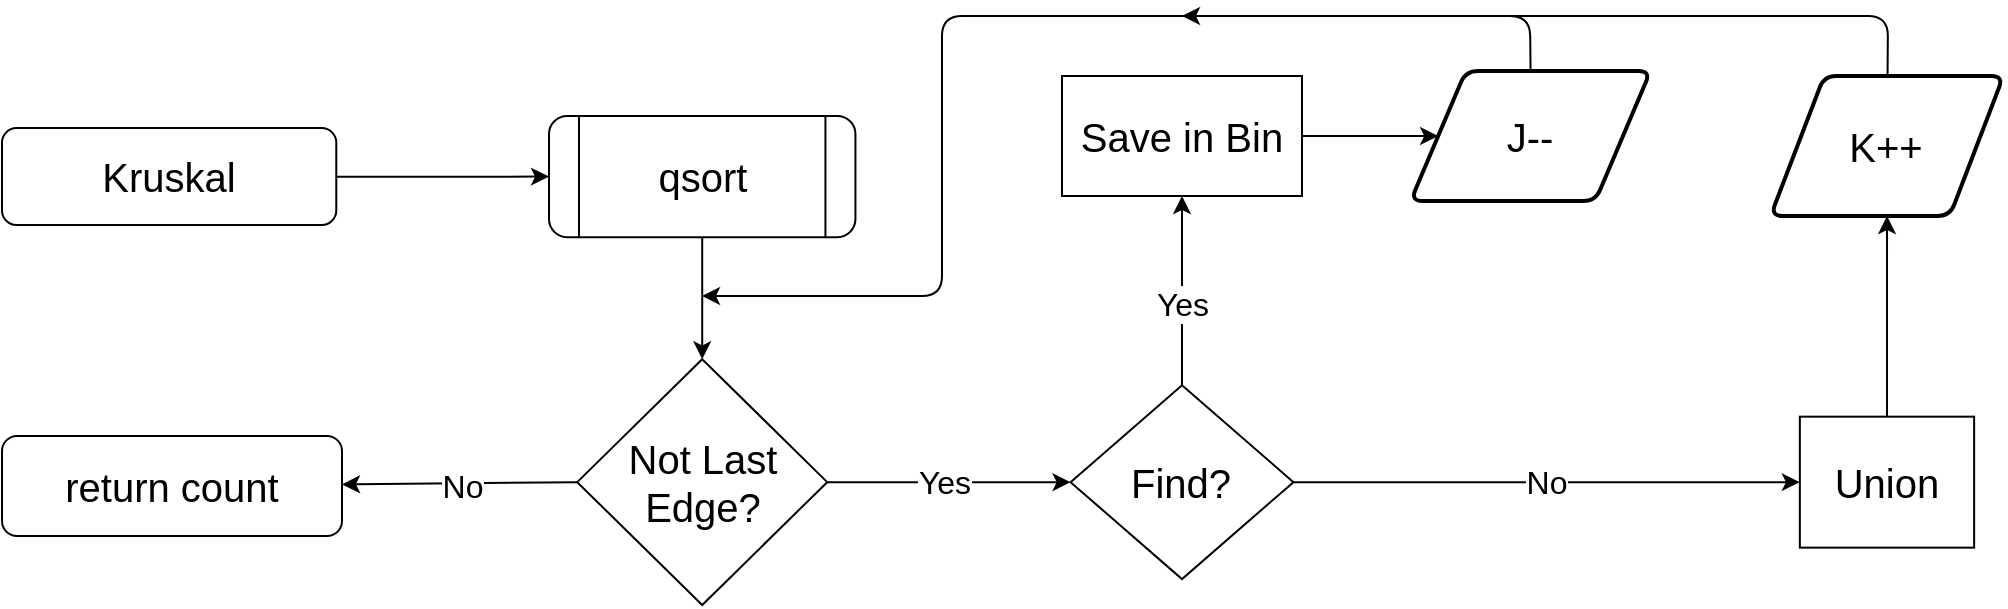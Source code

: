 <mxfile version="13.9.9" type="device"><diagram id="C5RBs43oDa-KdzZeNtuy" name="Page-1"><mxGraphModel dx="920" dy="595" grid="1" gridSize="10" guides="1" tooltips="1" connect="1" arrows="1" fold="1" page="1" pageScale="1" pageWidth="827" pageHeight="1169" math="0" shadow="0"><root><mxCell id="WIyWlLk6GJQsqaUBKTNV-0"/><mxCell id="WIyWlLk6GJQsqaUBKTNV-1" parent="WIyWlLk6GJQsqaUBKTNV-0"/><mxCell id="WIyWlLk6GJQsqaUBKTNV-3" value="&lt;font style=&quot;font-size: 20px&quot;&gt;Kruskal&lt;/font&gt;" style="rounded=1;whiteSpace=wrap;html=1;fontSize=12;glass=0;strokeWidth=1;shadow=0;" parent="WIyWlLk6GJQsqaUBKTNV-1" vertex="1"><mxGeometry x="140" y="146.06" width="167.143" height="48.462" as="geometry"/></mxCell><mxCell id="WIyWlLk6GJQsqaUBKTNV-11" value="&lt;font style=&quot;font-size: 20px&quot;&gt;return count&lt;/font&gt;" style="rounded=1;whiteSpace=wrap;html=1;fontSize=12;glass=0;strokeWidth=1;shadow=0;" parent="WIyWlLk6GJQsqaUBKTNV-1" vertex="1"><mxGeometry x="140" y="300" width="170" height="50" as="geometry"/></mxCell><mxCell id="2-rYpTbDJyYfBHC6cMMm-22" value="&lt;font style=&quot;font-size: 20px&quot;&gt;qsort&lt;/font&gt;" style="shape=process;whiteSpace=wrap;html=1;backgroundOutline=1;rounded=1;shadow=0;strokeWidth=1;glass=0;" vertex="1" parent="WIyWlLk6GJQsqaUBKTNV-1"><mxGeometry x="413.504" y="140.003" width="153.214" height="60.577" as="geometry"/></mxCell><mxCell id="2-rYpTbDJyYfBHC6cMMm-23" value="" style="edgeStyle=orthogonalEdgeStyle;rounded=0;orthogonalLoop=1;jettySize=auto;html=1;" edge="1" parent="WIyWlLk6GJQsqaUBKTNV-1" source="WIyWlLk6GJQsqaUBKTNV-3" target="2-rYpTbDJyYfBHC6cMMm-22"><mxGeometry x="60" y="146.06" as="geometry"/></mxCell><mxCell id="2-rYpTbDJyYfBHC6cMMm-26" value="&lt;font style=&quot;font-size: 20px&quot;&gt;Not Last Edge?&lt;/font&gt;" style="rhombus;whiteSpace=wrap;html=1;" vertex="1" parent="WIyWlLk6GJQsqaUBKTNV-1"><mxGeometry x="427.61" y="261.63" width="125" height="122.88" as="geometry"/></mxCell><mxCell id="2-rYpTbDJyYfBHC6cMMm-25" value="" style="edgeStyle=orthogonalEdgeStyle;rounded=0;orthogonalLoop=1;jettySize=auto;html=1;entryX=0.5;entryY=0;entryDx=0;entryDy=0;" edge="1" parent="WIyWlLk6GJQsqaUBKTNV-1" source="2-rYpTbDJyYfBHC6cMMm-22" target="2-rYpTbDJyYfBHC6cMMm-26"><mxGeometry x="516.54" y="-30" as="geometry"><mxPoint x="607.076" y="212.308" as="targetPoint"/><Array as="points"/></mxGeometry></mxCell><mxCell id="2-rYpTbDJyYfBHC6cMMm-27" value="&lt;font style=&quot;font-size: 20px&quot;&gt;Find?&lt;/font&gt;" style="rhombus;whiteSpace=wrap;html=1;" vertex="1" parent="WIyWlLk6GJQsqaUBKTNV-1"><mxGeometry x="674.287" y="274.606" width="111.429" height="96.923" as="geometry"/></mxCell><mxCell id="2-rYpTbDJyYfBHC6cMMm-28" value="&lt;font style=&quot;font-size: 20px&quot;&gt;Union&lt;/font&gt;" style="whiteSpace=wrap;html=1;" vertex="1" parent="WIyWlLk6GJQsqaUBKTNV-1"><mxGeometry x="1038.93" y="290.33" width="87.14" height="65.49" as="geometry"/></mxCell><mxCell id="2-rYpTbDJyYfBHC6cMMm-29" value="&lt;font style=&quot;font-size: 16px&quot;&gt;No&lt;/font&gt;" style="edgeStyle=orthogonalEdgeStyle;rounded=0;orthogonalLoop=1;jettySize=auto;html=1;" edge="1" parent="WIyWlLk6GJQsqaUBKTNV-1" source="2-rYpTbDJyYfBHC6cMMm-27" target="2-rYpTbDJyYfBHC6cMMm-28"><mxGeometry x="784.29" y="-30" as="geometry"/></mxCell><mxCell id="2-rYpTbDJyYfBHC6cMMm-35" value="&lt;font style=&quot;font-size: 16px&quot;&gt;Yes&lt;/font&gt;" style="endArrow=classic;html=1;exitX=1;exitY=0.5;exitDx=0;exitDy=0;entryX=0;entryY=0.5;entryDx=0;entryDy=0;" edge="1" parent="WIyWlLk6GJQsqaUBKTNV-1" source="2-rYpTbDJyYfBHC6cMMm-26" target="2-rYpTbDJyYfBHC6cMMm-27"><mxGeometry width="50" height="50" as="geometry"><mxPoint x="1170" y="340" as="sourcePoint"/><mxPoint x="1220" y="290" as="targetPoint"/><mxPoint x="-2" as="offset"/></mxGeometry></mxCell><mxCell id="2-rYpTbDJyYfBHC6cMMm-36" value="&lt;font style=&quot;font-size: 16px&quot;&gt;No&lt;/font&gt;" style="endArrow=classic;html=1;exitX=0;exitY=0.5;exitDx=0;exitDy=0;" edge="1" parent="WIyWlLk6GJQsqaUBKTNV-1" source="2-rYpTbDJyYfBHC6cMMm-26" target="WIyWlLk6GJQsqaUBKTNV-11"><mxGeometry x="-0.011" y="1" width="50" height="50" relative="1" as="geometry"><mxPoint x="1100" y="260" as="sourcePoint"/><mxPoint x="180" y="320" as="targetPoint"/><Array as="points"/><mxPoint as="offset"/></mxGeometry></mxCell><mxCell id="2-rYpTbDJyYfBHC6cMMm-38" value="&lt;font style=&quot;font-size: 20px&quot;&gt;Save in Bin&lt;/font&gt;" style="rounded=0;whiteSpace=wrap;html=1;" vertex="1" parent="WIyWlLk6GJQsqaUBKTNV-1"><mxGeometry x="670" y="120" width="120" height="60" as="geometry"/></mxCell><mxCell id="2-rYpTbDJyYfBHC6cMMm-39" value="&lt;font style=&quot;font-size: 16px&quot;&gt;Yes&lt;/font&gt;" style="endArrow=classic;html=1;exitX=0.5;exitY=0;exitDx=0;exitDy=0;" edge="1" parent="WIyWlLk6GJQsqaUBKTNV-1" source="2-rYpTbDJyYfBHC6cMMm-27" target="2-rYpTbDJyYfBHC6cMMm-38"><mxGeometry x="-0.13" width="50" height="50" relative="1" as="geometry"><mxPoint x="654.29" y="230" as="sourcePoint"/><mxPoint x="868.29" y="540" as="targetPoint"/><mxPoint as="offset"/></mxGeometry></mxCell><mxCell id="2-rYpTbDJyYfBHC6cMMm-41" value="&lt;font style=&quot;font-size: 20px&quot;&gt;K++&lt;/font&gt;" style="shape=parallelogram;html=1;strokeWidth=2;perimeter=parallelogramPerimeter;whiteSpace=wrap;rounded=1;arcSize=12;size=0.23;" vertex="1" parent="WIyWlLk6GJQsqaUBKTNV-1"><mxGeometry x="1024.29" y="120.0" width="116.43" height="70" as="geometry"/></mxCell><mxCell id="2-rYpTbDJyYfBHC6cMMm-42" value="" style="endArrow=classic;html=1;exitX=0.5;exitY=0;exitDx=0;exitDy=0;" edge="1" parent="WIyWlLk6GJQsqaUBKTNV-1" source="2-rYpTbDJyYfBHC6cMMm-28" target="2-rYpTbDJyYfBHC6cMMm-41"><mxGeometry width="50" height="50" relative="1" as="geometry"><mxPoint x="1038.93" y="470" as="sourcePoint"/><mxPoint x="1022.93" y="190" as="targetPoint"/></mxGeometry></mxCell><mxCell id="2-rYpTbDJyYfBHC6cMMm-66" value="" style="endArrow=classic;html=1;exitX=1;exitY=0.5;exitDx=0;exitDy=0;entryX=0;entryY=0.5;entryDx=0;entryDy=0;" edge="1" parent="WIyWlLk6GJQsqaUBKTNV-1" source="2-rYpTbDJyYfBHC6cMMm-38" target="2-rYpTbDJyYfBHC6cMMm-67"><mxGeometry width="50" height="50" relative="1" as="geometry"><mxPoint x="614.29" y="260" as="sourcePoint"/><mxPoint x="884.29" y="150" as="targetPoint"/></mxGeometry></mxCell><mxCell id="2-rYpTbDJyYfBHC6cMMm-67" value="&lt;span style=&quot;font-size: 20px&quot;&gt;J--&lt;/span&gt;" style="shape=parallelogram;html=1;strokeWidth=2;perimeter=parallelogramPerimeter;whiteSpace=wrap;rounded=1;arcSize=12;size=0.23;" vertex="1" parent="WIyWlLk6GJQsqaUBKTNV-1"><mxGeometry x="844.29" y="117.5" width="120" height="65" as="geometry"/></mxCell><mxCell id="2-rYpTbDJyYfBHC6cMMm-68" value="" style="endArrow=classic;html=1;exitX=0.5;exitY=0;exitDx=0;exitDy=0;" edge="1" parent="WIyWlLk6GJQsqaUBKTNV-1" source="2-rYpTbDJyYfBHC6cMMm-67"><mxGeometry width="50" height="50" relative="1" as="geometry"><mxPoint x="590" y="220" as="sourcePoint"/><mxPoint x="490" y="230" as="targetPoint"/><Array as="points"><mxPoint x="904" y="90"/><mxPoint x="610" y="90"/><mxPoint x="610" y="230"/></Array></mxGeometry></mxCell><mxCell id="2-rYpTbDJyYfBHC6cMMm-69" value="" style="endArrow=classic;html=1;" edge="1" parent="WIyWlLk6GJQsqaUBKTNV-1" source="2-rYpTbDJyYfBHC6cMMm-41"><mxGeometry width="50" height="50" relative="1" as="geometry"><mxPoint x="1090" y="120" as="sourcePoint"/><mxPoint x="730" y="90" as="targetPoint"/><Array as="points"><mxPoint x="1083" y="90"/></Array></mxGeometry></mxCell></root></mxGraphModel></diagram></mxfile>